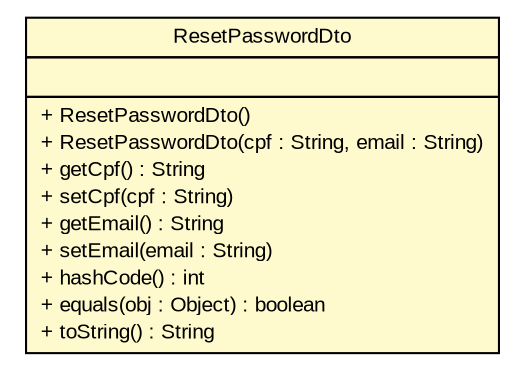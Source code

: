 #!/usr/local/bin/dot
#
# Class diagram 
# Generated by UMLGraph version R5_6 (http://www.umlgraph.org/)
#

digraph G {
	edge [fontname="arial",fontsize=10,labelfontname="arial",labelfontsize=10];
	node [fontname="arial",fontsize=10,shape=plaintext];
	nodesep=0.25;
	ranksep=0.5;
	// br.gov.to.sefaz.seg.business.authentication.domain.ResetPasswordDto
	c32981 [label=<<table title="br.gov.to.sefaz.seg.business.authentication.domain.ResetPasswordDto" border="0" cellborder="1" cellspacing="0" cellpadding="2" port="p" bgcolor="lemonChiffon" href="./ResetPasswordDto.html">
		<tr><td><table border="0" cellspacing="0" cellpadding="1">
<tr><td align="center" balign="center"> ResetPasswordDto </td></tr>
		</table></td></tr>
		<tr><td><table border="0" cellspacing="0" cellpadding="1">
<tr><td align="left" balign="left">  </td></tr>
		</table></td></tr>
		<tr><td><table border="0" cellspacing="0" cellpadding="1">
<tr><td align="left" balign="left"> + ResetPasswordDto() </td></tr>
<tr><td align="left" balign="left"> + ResetPasswordDto(cpf : String, email : String) </td></tr>
<tr><td align="left" balign="left"> + getCpf() : String </td></tr>
<tr><td align="left" balign="left"> + setCpf(cpf : String) </td></tr>
<tr><td align="left" balign="left"> + getEmail() : String </td></tr>
<tr><td align="left" balign="left"> + setEmail(email : String) </td></tr>
<tr><td align="left" balign="left"> + hashCode() : int </td></tr>
<tr><td align="left" balign="left"> + equals(obj : Object) : boolean </td></tr>
<tr><td align="left" balign="left"> + toString() : String </td></tr>
		</table></td></tr>
		</table>>, URL="./ResetPasswordDto.html", fontname="arial", fontcolor="black", fontsize=10.0];
}

